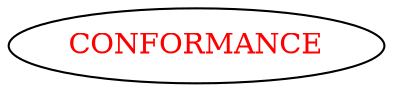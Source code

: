 digraph dependencyGraph {
 concentrate=true;
 ranksep="2.0";
 rankdir="LR"; 
 splines="ortho";
"CONFORMANCE" [fontcolor="red"];
}